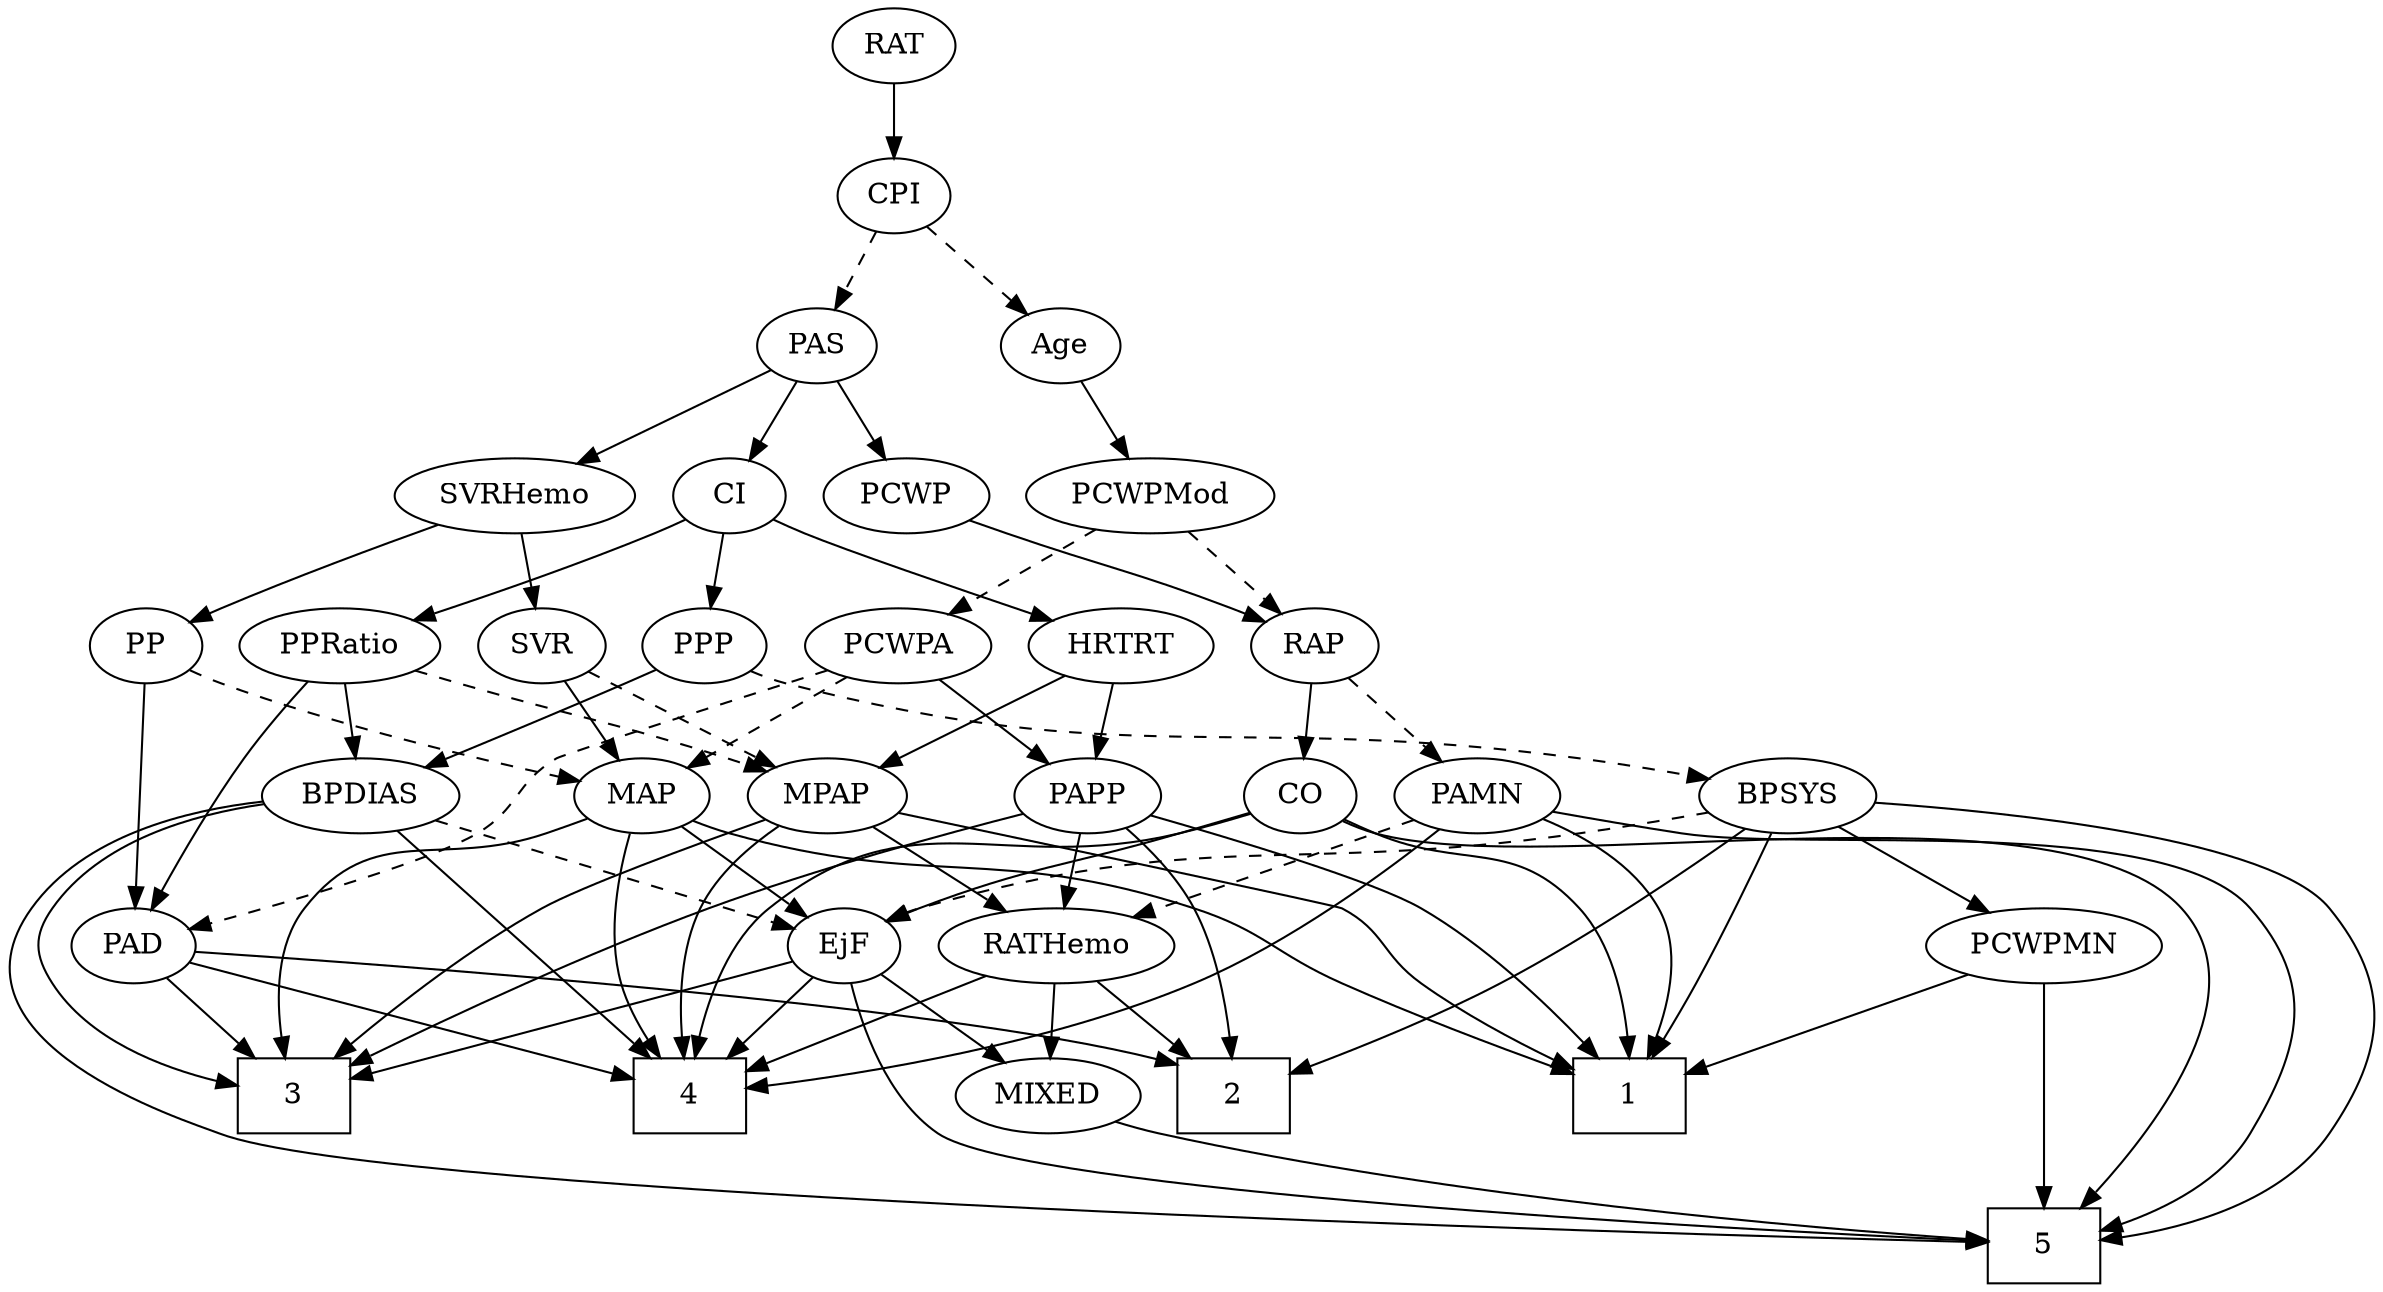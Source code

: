 strict digraph {
	graph [bb="0,0,1019.9,612"];
	node [label="\N"];
	1	[height=0.5,
		pos="289.63,90",
		shape=box,
		width=0.75];
	2	[height=0.5,
		pos="441.63,90",
		shape=box,
		width=0.75];
	3	[height=0.5,
		pos="866.63,90",
		shape=box,
		width=0.75];
	4	[height=0.5,
		pos="724.63,90",
		shape=box,
		width=0.75];
	5	[height=0.5,
		pos="135.63,18",
		shape=box,
		width=0.75];
	Age	[height=0.5,
		pos="608.63,450",
		width=0.75];
	PCWPMod	[height=0.5,
		pos="596.63,378",
		width=1.4443];
	Age -> PCWPMod	[pos="e,599.59,396.28 605.72,432.05 604.4,424.35 602.8,415.03 601.32,406.36",
		style=solid];
	EjF	[height=0.5,
		pos="650.63,162",
		width=0.75];
	EjF -> 3	[pos="e,839.53,99.78 674.57,153.24 712.25,141.03 785.66,117.24 830,102.87",
		style=solid];
	EjF -> 4	[pos="e,706.54,108.11 665.6,146.83 675.21,137.75 687.93,125.71 699.11,115.14",
		style=solid];
	EjF -> 5	[pos="e,162.89,19.697 641.99,144.6 630.09,123.82 606.56,88.708 575.63,72 506.29,34.548 266.17,23.097 172.99,20.017",
		style=solid];
	MIXED	[height=0.5,
		pos="526.63,90",
		width=1.1193];
	EjF -> MIXED	[pos="e,550.75,104.62 630.7,149.75 611.57,138.95 582.31,122.44 559.68,109.66",
		style=solid];
	RAP	[height=0.5,
		pos="432.63,306",
		width=0.77632];
	CO	[height=0.5,
		pos="168.63,234",
		width=0.75];
	RAP -> CO	[pos="e,189.25,245.66 405.78,300.67 362.61,293.29 275.44,276.64 204.63,252 202.72,251.34 200.77,250.6 198.83,249.82",
		style=solid];
	PAMN	[height=0.5,
		pos="432.63,234",
		width=1.011];
	RAP -> PAMN	[pos="e,432.63,252.1 432.63,287.7 432.63,279.98 432.63,270.71 432.63,262.11",
		style=dashed];
	MIXED -> 5	[pos="e,163,21.55 496.82,77.704 490.55,75.595 483.92,73.565 477.63,72 368.77,44.917 236.79,29.148 173.31,22.595",
		style=solid];
	MPAP	[height=0.5,
		pos="675.63,234",
		width=0.97491];
	MPAP -> 1	[pos="e,316.82,107.76 642.84,227.44 600.04,219.61 523.21,203.61 460.63,180 412.11,161.7 359.69,132.95 325.85,113.1",
		style=solid];
	MPAP -> 3	[pos="e,856.55,108.13 703.05,222.66 733.53,210.85 780.47,191.68 795.63,180 818.33,162.5 838.1,136.26 850.97,116.81",
		style=solid];
	MPAP -> 4	[pos="e,726.75,108.07 692.53,218.08 702.33,208.32 713.85,194.69 719.63,180 727.35,160.35 728.26,136.36 727.43,118.24",
		style=solid];
	RATHemo	[height=0.5,
		pos="518.63,162",
		width=1.3721];
	MPAP -> RATHemo	[pos="e,548.76,176.43 650.05,221.6 625.15,210.49 586.95,193.46 558.13,180.61",
		style=solid];
	BPSYS	[height=0.5,
		pos="251.63,234",
		width=1.0471];
	BPSYS -> 1	[pos="e,265.87,108.09 243.88,216.31 236.5,197.96 227.86,167.89 237.63,144 242.11,133.02 250.1,123.08 258.48,114.86",
		style=solid];
	BPSYS -> 2	[pos="e,418.59,108.22 271.24,218.34 304.12,193.77 370.62,144.07 410.12,114.55",
		style=solid];
	BPSYS -> 5	[pos="e,108.49,26.423 222.98,221.99 216.97,219.86 210.62,217.75 204.63,216 134.23,195.49 89.469,237.22 43.626,180 13.616,142.54 19.607,\
113.56 43.626,72 55.517,51.428 78.76,38.135 98.907,30.007",
		style=solid];
	BPSYS -> EjF	[pos="e,625.71,169.14 287.35,227.94 347.33,219.27 472,200.53 576.63,180 589.46,177.48 603.46,174.36 615.8,171.49",
		style=dashed];
	PCWPMN	[height=0.5,
		pos="135.63,162",
		width=1.3902];
	BPSYS -> PCWPMN	[pos="e,160.33,177.91 229.26,219.5 212.21,209.21 188.45,194.88 169.13,183.22",
		style=solid];
	PAD	[height=0.5,
		pos="914.63,162",
		width=0.79437];
	PAD -> 2	[pos="e,468.79,104.93 886.34,158.76 805.27,152.16 572.36,131.88 478.48,107.6",
		style=solid];
	PAD -> 3	[pos="e,878.48,108.29 903.73,145.12 897.97,136.72 890.76,126.2 884.23,116.67",
		style=solid];
	PAD -> 4	[pos="e,751.81,100.52 891.02,151.52 884.73,149.03 877.93,146.38 871.63,144 834.23,129.87 791.19,114.45 761.38,103.9",
		style=solid];
	CO -> 1	[pos="e,262.61,93.651 144.07,226.45 122.03,219.13 91.016,204.9 76.626,180 68.62,166.15 66.773,156.61 76.626,144 98.067,116.57 197.42,101.3 \
252.53,94.799",
		style=solid];
	CO -> 4	[pos="e,697.42,95.134 189.69,222.33 194.53,220.08 199.71,217.84 204.63,216 379.72,150.56 601,110.74 687.55,96.716",
		style=solid];
	CO -> 5	[pos="e,108.48,21.397 145.43,224.68 106.21,209.05 28.768,171.11 5.6265,108 0.11846,92.978 -3.2997,85.279 5.6265,72 26.211,41.378 67.911,\
28.439 98.555,22.977",
		style=solid];
	CO -> EjF	[pos="e,625.78,169.55 189.1,221.85 194.06,219.57 199.43,217.43 204.63,216 364.77,171.88 412.67,206.65 576.63,180 589.54,177.9 603.55,174.88 \
615.88,171.96",
		style=solid];
	PAS	[height=0.5,
		pos="686.63,450",
		width=0.75];
	SVRHemo	[height=0.5,
		pos="788.63,378",
		width=1.3902];
	PAS -> SVRHemo	[pos="e,766.28,394.34 704.86,436.49 719.5,426.44 740.39,412.11 757.64,400.27",
		style=solid];
	PCWP	[height=0.5,
		pos="467.63,378",
		width=0.97491];
	PAS -> PCWP	[pos="e,497.97,387.15 664.54,439.61 658.16,437.02 651.16,434.29 644.63,432 598.15,415.68 543.74,399.87 507.64,389.83",
		style=solid];
	CI	[height=0.5,
		pos="693.63,378",
		width=0.75];
	PAS -> CI	[pos="e,691.92,396.1 688.36,431.7 689.13,423.98 690.06,414.71 690.92,406.11",
		style=solid];
	PAMN -> 1	[pos="e,289.99,108.08 399.39,226.45 372.5,219.45 335.6,205.69 313.63,180 298.88,162.76 293.11,137.33 290.89,118.06",
		style=solid];
	PAMN -> 4	[pos="e,722.29,108.03 459.96,221.73 465.73,219.62 471.82,217.58 477.63,216 568.57,191.23 612.68,238.45 686.63,180 705.82,164.83 715.47,\
138.12 720.23,117.91",
		style=solid];
	PAMN -> 5	[pos="e,119.41,36.039 397.79,228.42 309.2,216.7 81.88,186.09 76.626,180 42.075,139.92 83.948,77.882 112.77,43.698",
		style=solid];
	PAMN -> RATHemo	[pos="e,499.22,178.8 450.86,218.15 462.62,208.58 478.13,195.96 491.34,185.21",
		style=dashed];
	RATHemo -> 2	[pos="e,460.38,108.04 501.15,145.12 491.37,136.22 478.97,124.95 468.03,115",
		style=solid];
	RATHemo -> 4	[pos="e,697.42,100.24 553.57,149.13 590.87,136.45 649.73,116.45 687.76,103.53",
		style=solid];
	RATHemo -> MIXED	[pos="e,524.67,108.1 520.6,143.7 521.49,135.98 522.55,126.71 523.53,118.11",
		style=solid];
	CPI	[height=0.5,
		pos="644.63,522",
		width=0.75];
	CPI -> Age	[pos="e,616.93,467.15 636.28,504.76 631.91,496.28 626.48,485.71 621.59,476.2",
		style=dashed];
	CPI -> PAS	[pos="e,676.84,467.31 654.16,505.12 659.29,496.56 665.75,485.8 671.55,476.13",
		style=dashed];
	RAT	[height=0.5,
		pos="644.63,594",
		width=0.75827];
	RAT -> CPI	[pos="e,644.63,540.1 644.63,575.7 644.63,567.98 644.63,558.71 644.63,550.11",
		style=solid];
	SVR	[height=0.5,
		pos="777.63,306",
		width=0.77632];
	SVR -> MPAP	[pos="e,695.97,248.96 758.92,292.16 743.74,281.74 722.07,266.87 704.64,254.91",
		style=dashed];
	MAP	[height=0.5,
		pos="797.63,234",
		width=0.84854];
	SVR -> MAP	[pos="e,792.83,251.79 782.47,288.05 784.73,280.14 787.47,270.54 790,261.69",
		style=solid];
	PCWPMod -> RAP	[pos="e,454.87,317.38 564.13,363.81 538.39,353.27 501.58,338 469.63,324 467.83,323.21 465.99,322.4 464.13,321.57",
		style=dashed];
	PCWPA	[height=0.5,
		pos="617.63,306",
		width=1.1555];
	PCWPMod -> PCWPA	[pos="e,612.44,324.28 601.71,360.05 604.05,352.26 606.88,342.82 609.5,334.08",
		style=dashed];
	PCWPA -> PAD	[pos="e,887.85,168.32 646.11,292.81 667.28,283.15 696.38,268.55 719.63,252 738.58,238.51 737.7,228 757.63,216 795.54,193.17 844.59,178.64 \
877.69,170.68",
		style=dashed];
	PCWPA -> MAP	[pos="e,772.91,244.61 647.75,293.28 679.73,280.85 730.15,261.24 763.55,248.25",
		style=dashed];
	PAPP	[height=0.5,
		pos="518.63,234",
		width=0.88464];
	PCWPA -> PAPP	[pos="e,537.91,248.64 596.63,290.15 581.98,279.79 562.27,265.86 546.33,254.58",
		style=solid];
	PCWPMN -> 1	[pos="e,262.6,103.28 165.32,147.5 190.38,136.11 226.37,119.75 253.18,107.57",
		style=solid];
	PCWPMN -> 5	[pos="e,135.63,36.189 135.63,143.87 135.63,119.67 135.63,75.211 135.63,46.393",
		style=solid];
	SVRHemo -> SVR	[pos="e,780.31,324.1 785.91,359.7 784.7,351.98 783.24,342.71 781.89,334.11",
		style=solid];
	PP	[height=0.5,
		pos="948.63,306",
		width=0.75];
	SVRHemo -> PP	[pos="e,927.37,317.2 820.11,363.93 845.26,353.39 881.34,338.07 912.63,324 914.42,323.19 916.27,322.35 918.12,321.5",
		style=solid];
	BPDIAS	[height=0.5,
		pos="977.63,234",
		width=1.1735];
	BPDIAS -> 3	[pos="e,893.94,97.166 980.64,216 983.09,196.82 984.1,165.49 969.63,144 954.46,121.48 926.64,107.97 903.73,100.23",
		style=solid];
	BPDIAS -> 4	[pos="e,751.76,95.712 977.74,216 976.9,195.91 972.35,162.85 952.63,144 938.84,130.83 822.77,108.49 761.76,97.501",
		style=solid];
	BPDIAS -> 5	[pos="e,162.88,18.65 984.93,216.08 991.78,197.52 999.5,167.28 988.63,144 967.53,98.833 948.86,90.629 902.63,72 767.92,17.727 308.03,17.426 \
173.12,18.557",
		style=solid];
	BPDIAS -> EjF	[pos="e,676.18,168.47 940.75,225.11 877.44,211.55 748.84,184.02 686.34,170.64",
		style=dashed];
	MAP -> 1	[pos="e,316.99,95.146 769.69,226.62 725.37,216.23 641.25,195.25 614.63,180 594.44,168.44 597.36,154.55 576.63,144 554.62,132.81 399.75,\
107.93 327.09,96.701",
		style=solid];
	MAP -> 3	[pos="e,893.7,99.564 828.19,232.44 864.69,229.92 924.34,219.56 952.63,180 961.93,166.98 960.43,157.97 952.63,144 942,124.96 921.41,111.92 \
903.04,103.53",
		style=solid];
	MAP -> 4	[pos="e,733.54,108.35 789.11,216.43 776.61,192.11 753.16,146.5 738.25,117.49",
		style=solid];
	MAP -> EjF	[pos="e,672,173.18 774.66,222.06 749.52,210.09 709.1,190.84 681.27,177.59",
		style=solid];
	PP -> PAD	[pos="e,915.63,180.32 940.55,288.68 935.8,278.39 930.05,264.7 926.63,252 921.15,231.71 918.11,208.11 916.47,190.32",
		style=solid];
	PP -> MAP	[pos="e,821,245.7 927.32,294.9 922.49,292.62 917.39,290.22 912.63,288 884.91,275.07 853.35,260.54 830.32,249.97",
		style=dashed];
	PPP	[height=0.5,
		pos="704.63,306",
		width=0.75];
	PPP -> BPSYS	[pos="e,287.81,239.52 684.12,293.96 679.17,291.68 673.8,289.51 668.63,288 664.19,286.71 405.32,254.23 297.73,240.77",
		style=dashed];
	PPP -> BPDIAS	[pos="e,938.31,241.05 725.24,294.31 730.19,292.01 735.53,289.75 740.63,288 803.92,266.28 879.83,251.12 928.38,242.73",
		style=solid];
	PPRatio	[height=0.5,
		pos="863.63,306",
		width=1.1013];
	PPRatio -> MPAP	[pos="e,703.14,245.24 833.84,293.91 801,281.68 748.13,262 712.65,248.79",
		style=dashed];
	PPRatio -> PAD	[pos="e,908.58,179.82 869.68,288.15 878.46,263.71 894.81,218.17 905.19,189.29",
		style=solid];
	PPRatio -> BPDIAS	[pos="e,954.37,249.28 886.15,291.17 903.18,280.71 926.78,266.22 945.75,254.57",
		style=solid];
	PCWP -> RAP	[pos="e,440.86,323.47 459.33,360.41 455.19,352.13 450.09,341.92 445.46,332.66",
		style=solid];
	CI -> PPP	[pos="e,701.91,324.28 696.29,360.05 697.5,352.35 698.97,343.03 700.33,334.36",
		style=solid];
	CI -> PPRatio	[pos="e,834.13,318.04 714.84,366.7 719.68,364.44 724.81,362.09 729.63,360 761.31,346.27 797.79,331.93 824.68,321.64",
		style=solid];
	HRTRT	[height=0.5,
		pos="518.63,306",
		width=1.1013];
	CI -> HRTRT	[pos="e,548.99,317.81 672.43,366.66 667.6,364.39 662.46,362.06 657.63,360 624.58,345.92 586.4,331.49 558.43,321.25",
		style=solid];
	PAPP -> 1	[pos="e,297.1,108.08 494.09,222.29 488.71,220.09 483.01,217.88 477.63,216 422.64,196.81 399.02,213.86 351.63,180 329.24,164.01 312.21,\
137.28 301.72,117.28",
		style=solid];
	PAPP -> 2	[pos="e,442.21,108.17 498.7,219.8 485.88,210.25 469.92,196.21 460.63,180 449.79,161.09 445.12,136.72 443.11,118.27",
		style=solid];
	PAPP -> 3	[pos="e,841.78,108.06 548.33,227.37 587.09,219.47 656.56,203.4 712.63,180 756.33,161.76 802.94,133.43 833.29,113.65",
		style=solid];
	PAPP -> RATHemo	[pos="e,518.63,180.1 518.63,215.7 518.63,207.98 518.63,198.71 518.63,190.11",
		style=solid];
	HRTRT -> MPAP	[pos="e,649.89,246.47 545.97,292.81 572.26,281.09 612.09,263.33 640.67,250.59",
		style=solid];
	HRTRT -> PAPP	[pos="e,518.63,252.1 518.63,287.7 518.63,279.98 518.63,270.71 518.63,262.11",
		style=solid];
}
